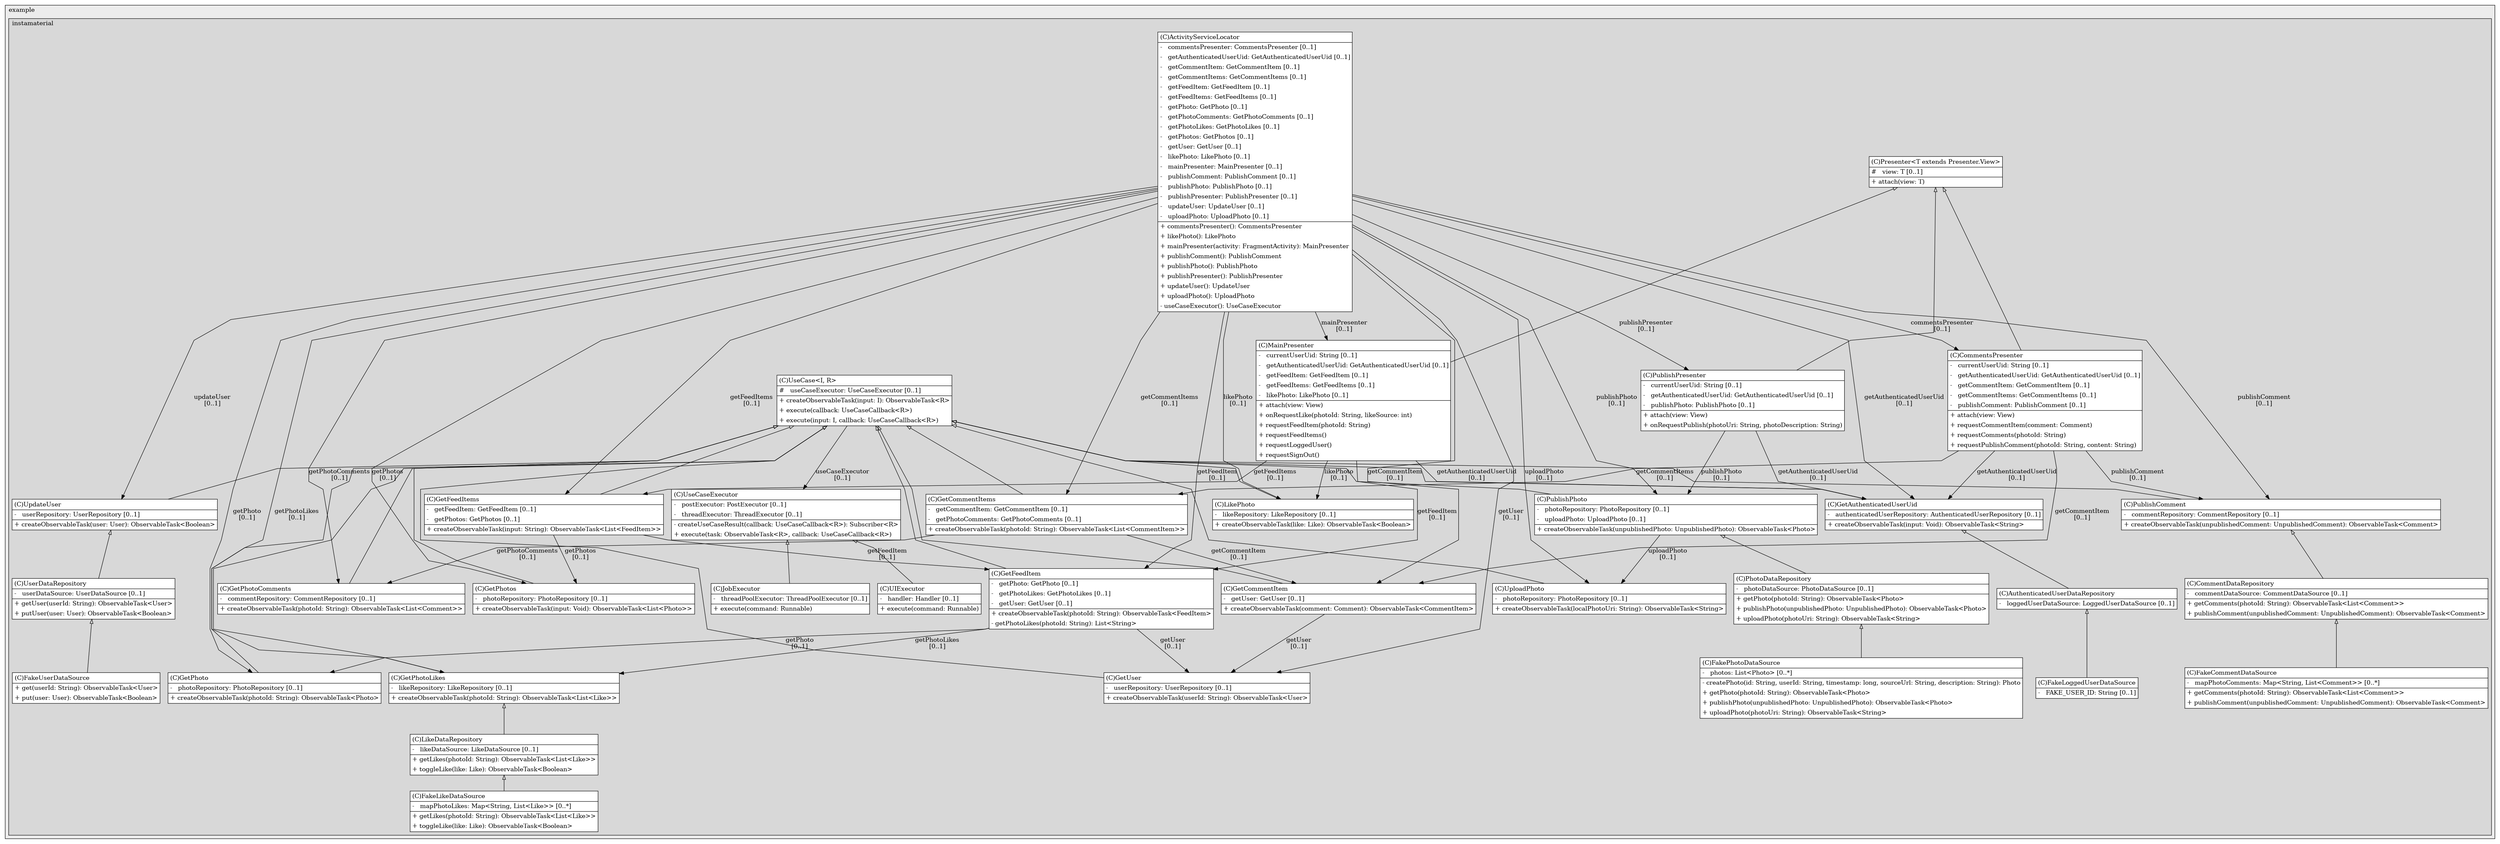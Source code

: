 @startuml

/' diagram meta data start
config=StructureConfiguration;
{
  "projectClassification": {
    "searchMode": "OpenProject", // OpenProject, AllProjects
    "includedProjects": "",
    "pathEndKeywords": "*.impl",
    "isClientPath": "",
    "isClientName": "",
    "isTestPath": "",
    "isTestName": "",
    "isMappingPath": "",
    "isMappingName": "",
    "isDataAccessPath": "",
    "isDataAccessName": "",
    "isDataStructurePath": "",
    "isDataStructureName": "",
    "isInterfaceStructuresPath": "",
    "isInterfaceStructuresName": "",
    "isEntryPointPath": "",
    "isEntryPointName": ""
  },
  "graphRestriction": {
    "classPackageExcludeFilter": "",
    "classPackageIncludeFilter": "",
    "classNameExcludeFilter": "",
    "classNameIncludeFilter": "",
    "methodNameExcludeFilter": "",
    "methodNameIncludeFilter": "",
    "removeByInheritance": "", // inheritance/annotation based filtering is done in a second step
    "removeByAnnotation": "",
    "removeByClassPackage": "", // cleanup the graph after inheritance/annotation based filtering is done
    "removeByClassName": "",
    "cutMappings": false,
    "cutEnum": true,
    "cutTests": true,
    "cutClient": true,
    "cutDataAccess": false,
    "cutInterfaceStructures": false,
    "cutDataStructures": false,
    "cutGetterAndSetter": true,
    "cutConstructors": true
  },
  "graphTraversal": {
    "forwardDepth": 6,
    "backwardDepth": 6,
    "classPackageExcludeFilter": "",
    "classPackageIncludeFilter": "",
    "classNameExcludeFilter": "",
    "classNameIncludeFilter": "",
    "methodNameExcludeFilter": "",
    "methodNameIncludeFilter": "",
    "hideMappings": false,
    "hideDataStructures": false,
    "hidePrivateMethods": true,
    "hideInterfaceCalls": true, // indirection: implementation -> interface (is hidden) -> implementation
    "onlyShowApplicationEntryPoints": false // root node is included
  },
  "details": {
    "aggregation": "GroupByClass", // ByClass, GroupByClass, None
    "showClassGenericTypes": true,
    "showMethods": true,
    "showMethodParameterNames": true,
    "showMethodParameterTypes": true,
    "showMethodReturnType": true,
    "showPackageLevels": 2,
    "showDetailedClassStructure": true
  },
  "rootClass": "com.example.instamaterial.ui.locator.ActivityServiceLocator"
}
diagram meta data end '/



digraph g {
    rankdir="TB"
    splines=polyline
    

'nodes 
subgraph cluster_1322970774 { 
   	label=example
	labeljust=l
	fillcolor="#ececec"
	style=filled
   
   subgraph cluster_1627437186 { 
   	label=instamaterial
	labeljust=l
	fillcolor="#d8d8d8"
	style=filled
   
   ActivityServiceLocator1895678343[
	label=<<TABLE BORDER="1" CELLBORDER="0" CELLPADDING="4" CELLSPACING="0">
<TR><TD ALIGN="LEFT" >(C)ActivityServiceLocator</TD></TR>
<HR/>
<TR><TD ALIGN="LEFT" >-   commentsPresenter: CommentsPresenter [0..1]</TD></TR>
<TR><TD ALIGN="LEFT" >-   getAuthenticatedUserUid: GetAuthenticatedUserUid [0..1]</TD></TR>
<TR><TD ALIGN="LEFT" >-   getCommentItem: GetCommentItem [0..1]</TD></TR>
<TR><TD ALIGN="LEFT" >-   getCommentItems: GetCommentItems [0..1]</TD></TR>
<TR><TD ALIGN="LEFT" >-   getFeedItem: GetFeedItem [0..1]</TD></TR>
<TR><TD ALIGN="LEFT" >-   getFeedItems: GetFeedItems [0..1]</TD></TR>
<TR><TD ALIGN="LEFT" >-   getPhoto: GetPhoto [0..1]</TD></TR>
<TR><TD ALIGN="LEFT" >-   getPhotoComments: GetPhotoComments [0..1]</TD></TR>
<TR><TD ALIGN="LEFT" >-   getPhotoLikes: GetPhotoLikes [0..1]</TD></TR>
<TR><TD ALIGN="LEFT" >-   getPhotos: GetPhotos [0..1]</TD></TR>
<TR><TD ALIGN="LEFT" >-   getUser: GetUser [0..1]</TD></TR>
<TR><TD ALIGN="LEFT" >-   likePhoto: LikePhoto [0..1]</TD></TR>
<TR><TD ALIGN="LEFT" >-   mainPresenter: MainPresenter [0..1]</TD></TR>
<TR><TD ALIGN="LEFT" >-   publishComment: PublishComment [0..1]</TD></TR>
<TR><TD ALIGN="LEFT" >-   publishPhoto: PublishPhoto [0..1]</TD></TR>
<TR><TD ALIGN="LEFT" >-   publishPresenter: PublishPresenter [0..1]</TD></TR>
<TR><TD ALIGN="LEFT" >-   updateUser: UpdateUser [0..1]</TD></TR>
<TR><TD ALIGN="LEFT" >-   uploadPhoto: UploadPhoto [0..1]</TD></TR>
<HR/>
<TR><TD ALIGN="LEFT" >+ commentsPresenter(): CommentsPresenter</TD></TR>
<TR><TD ALIGN="LEFT" >+ likePhoto(): LikePhoto</TD></TR>
<TR><TD ALIGN="LEFT" >+ mainPresenter(activity: FragmentActivity): MainPresenter</TD></TR>
<TR><TD ALIGN="LEFT" >+ publishComment(): PublishComment</TD></TR>
<TR><TD ALIGN="LEFT" >+ publishPhoto(): PublishPhoto</TD></TR>
<TR><TD ALIGN="LEFT" >+ publishPresenter(): PublishPresenter</TD></TR>
<TR><TD ALIGN="LEFT" >+ updateUser(): UpdateUser</TD></TR>
<TR><TD ALIGN="LEFT" >+ uploadPhoto(): UploadPhoto</TD></TR>
<TR><TD ALIGN="LEFT" >- useCaseExecutor(): UseCaseExecutor</TD></TR>
</TABLE>>
	style=filled
	margin=0
	shape=plaintext
	fillcolor="#FFFFFF"
];

AuthenticatedUserDataRepository950857610[
	label=<<TABLE BORDER="1" CELLBORDER="0" CELLPADDING="4" CELLSPACING="0">
<TR><TD ALIGN="LEFT" >(C)AuthenticatedUserDataRepository</TD></TR>
<HR/>
<TR><TD ALIGN="LEFT" >-   loggedUserDataSource: LoggedUserDataSource [0..1]</TD></TR>
</TABLE>>
	style=filled
	margin=0
	shape=plaintext
	fillcolor="#FFFFFF"
];

CommentDataRepository1016930206[
	label=<<TABLE BORDER="1" CELLBORDER="0" CELLPADDING="4" CELLSPACING="0">
<TR><TD ALIGN="LEFT" >(C)CommentDataRepository</TD></TR>
<HR/>
<TR><TD ALIGN="LEFT" >-   commentDataSource: CommentDataSource [0..1]</TD></TR>
<HR/>
<TR><TD ALIGN="LEFT" >+ getComments(photoId: String): ObservableTask&lt;List&lt;Comment&gt;&gt;</TD></TR>
<TR><TD ALIGN="LEFT" >+ publishComment(unpublishedComment: UnpublishedComment): ObservableTask&lt;Comment&gt;</TD></TR>
</TABLE>>
	style=filled
	margin=0
	shape=plaintext
	fillcolor="#FFFFFF"
];

CommentsPresenter1006469098[
	label=<<TABLE BORDER="1" CELLBORDER="0" CELLPADDING="4" CELLSPACING="0">
<TR><TD ALIGN="LEFT" >(C)CommentsPresenter</TD></TR>
<HR/>
<TR><TD ALIGN="LEFT" >-   currentUserUid: String [0..1]</TD></TR>
<TR><TD ALIGN="LEFT" >-   getAuthenticatedUserUid: GetAuthenticatedUserUid [0..1]</TD></TR>
<TR><TD ALIGN="LEFT" >-   getCommentItem: GetCommentItem [0..1]</TD></TR>
<TR><TD ALIGN="LEFT" >-   getCommentItems: GetCommentItems [0..1]</TD></TR>
<TR><TD ALIGN="LEFT" >-   publishComment: PublishComment [0..1]</TD></TR>
<HR/>
<TR><TD ALIGN="LEFT" >+ attach(view: View)</TD></TR>
<TR><TD ALIGN="LEFT" >+ requestCommentItem(comment: Comment)</TD></TR>
<TR><TD ALIGN="LEFT" >+ requestComments(photoId: String)</TD></TR>
<TR><TD ALIGN="LEFT" >+ requestPublishComment(photoId: String, content: String)</TD></TR>
</TABLE>>
	style=filled
	margin=0
	shape=plaintext
	fillcolor="#FFFFFF"
];

FakeCommentDataSource1016930206[
	label=<<TABLE BORDER="1" CELLBORDER="0" CELLPADDING="4" CELLSPACING="0">
<TR><TD ALIGN="LEFT" >(C)FakeCommentDataSource</TD></TR>
<HR/>
<TR><TD ALIGN="LEFT" >-   mapPhotoComments: Map&lt;String, List&lt;Comment&gt;&gt; [0..*]</TD></TR>
<HR/>
<TR><TD ALIGN="LEFT" >+ getComments(photoId: String): ObservableTask&lt;List&lt;Comment&gt;&gt;</TD></TR>
<TR><TD ALIGN="LEFT" >+ publishComment(unpublishedComment: UnpublishedComment): ObservableTask&lt;Comment&gt;</TD></TR>
</TABLE>>
	style=filled
	margin=0
	shape=plaintext
	fillcolor="#FFFFFF"
];

FakeLikeDataSource1660177292[
	label=<<TABLE BORDER="1" CELLBORDER="0" CELLPADDING="4" CELLSPACING="0">
<TR><TD ALIGN="LEFT" >(C)FakeLikeDataSource</TD></TR>
<HR/>
<TR><TD ALIGN="LEFT" >-   mapPhotoLikes: Map&lt;String, List&lt;Like&gt;&gt; [0..*]</TD></TR>
<HR/>
<TR><TD ALIGN="LEFT" >+ getLikes(photoId: String): ObservableTask&lt;List&lt;Like&gt;&gt;</TD></TR>
<TR><TD ALIGN="LEFT" >+ toggleLike(like: Like): ObservableTask&lt;Boolean&gt;</TD></TR>
</TABLE>>
	style=filled
	margin=0
	shape=plaintext
	fillcolor="#FFFFFF"
];

FakeLoggedUserDataSource950857610[
	label=<<TABLE BORDER="1" CELLBORDER="0" CELLPADDING="4" CELLSPACING="0">
<TR><TD ALIGN="LEFT" >(C)FakeLoggedUserDataSource</TD></TR>
<HR/>
<TR><TD ALIGN="LEFT" >-   FAKE_USER_ID: String [0..1]</TD></TR>
</TABLE>>
	style=filled
	margin=0
	shape=plaintext
	fillcolor="#FFFFFF"
];

FakePhotoDataSource77780213[
	label=<<TABLE BORDER="1" CELLBORDER="0" CELLPADDING="4" CELLSPACING="0">
<TR><TD ALIGN="LEFT" >(C)FakePhotoDataSource</TD></TR>
<HR/>
<TR><TD ALIGN="LEFT" >-   photos: List&lt;Photo&gt; [0..*]</TD></TR>
<HR/>
<TR><TD ALIGN="LEFT" >- createPhoto(id: String, userId: String, timestamp: long, sourceUrl: String, description: String): Photo</TD></TR>
<TR><TD ALIGN="LEFT" >+ getPhoto(photoId: String): ObservableTask&lt;Photo&gt;</TD></TR>
<TR><TD ALIGN="LEFT" >+ publishPhoto(unpublishedPhoto: UnpublishedPhoto): ObservableTask&lt;Photo&gt;</TD></TR>
<TR><TD ALIGN="LEFT" >+ uploadPhoto(photoUri: String): ObservableTask&lt;String&gt;</TD></TR>
</TABLE>>
	style=filled
	margin=0
	shape=plaintext
	fillcolor="#FFFFFF"
];

FakeUserDataSource1659899736[
	label=<<TABLE BORDER="1" CELLBORDER="0" CELLPADDING="4" CELLSPACING="0">
<TR><TD ALIGN="LEFT" >(C)FakeUserDataSource</TD></TR>
<HR/>
<TR><TD ALIGN="LEFT" >+ get(userId: String): ObservableTask&lt;User&gt;</TD></TR>
<TR><TD ALIGN="LEFT" >+ put(user: User): ObservableTask&lt;Boolean&gt;</TD></TR>
</TABLE>>
	style=filled
	margin=0
	shape=plaintext
	fillcolor="#FFFFFF"
];

GetAuthenticatedUserUid16971021[
	label=<<TABLE BORDER="1" CELLBORDER="0" CELLPADDING="4" CELLSPACING="0">
<TR><TD ALIGN="LEFT" >(C)GetAuthenticatedUserUid</TD></TR>
<HR/>
<TR><TD ALIGN="LEFT" >-   authenticatedUserRepository: AuthenticatedUserRepository [0..1]</TD></TR>
<HR/>
<TR><TD ALIGN="LEFT" >+ createObservableTask(input: Void): ObservableTask&lt;String&gt;</TD></TR>
</TABLE>>
	style=filled
	margin=0
	shape=plaintext
	fillcolor="#FFFFFF"
];

GetCommentItem938064761[
	label=<<TABLE BORDER="1" CELLBORDER="0" CELLPADDING="4" CELLSPACING="0">
<TR><TD ALIGN="LEFT" >(C)GetCommentItem</TD></TR>
<HR/>
<TR><TD ALIGN="LEFT" >-   getUser: GetUser [0..1]</TD></TR>
<HR/>
<TR><TD ALIGN="LEFT" >+ createObservableTask(comment: Comment): ObservableTask&lt;CommentItem&gt;</TD></TR>
</TABLE>>
	style=filled
	margin=0
	shape=plaintext
	fillcolor="#FFFFFF"
];

GetCommentItems938064761[
	label=<<TABLE BORDER="1" CELLBORDER="0" CELLPADDING="4" CELLSPACING="0">
<TR><TD ALIGN="LEFT" >(C)GetCommentItems</TD></TR>
<HR/>
<TR><TD ALIGN="LEFT" >-   getCommentItem: GetCommentItem [0..1]</TD></TR>
<TR><TD ALIGN="LEFT" >-   getPhotoComments: GetPhotoComments [0..1]</TD></TR>
<HR/>
<TR><TD ALIGN="LEFT" >+ createObservableTask(photoId: String): ObservableTask&lt;List&lt;CommentItem&gt;&gt;</TD></TR>
</TABLE>>
	style=filled
	margin=0
	shape=plaintext
	fillcolor="#FFFFFF"
];

GetFeedItem938064761[
	label=<<TABLE BORDER="1" CELLBORDER="0" CELLPADDING="4" CELLSPACING="0">
<TR><TD ALIGN="LEFT" >(C)GetFeedItem</TD></TR>
<HR/>
<TR><TD ALIGN="LEFT" >-   getPhoto: GetPhoto [0..1]</TD></TR>
<TR><TD ALIGN="LEFT" >-   getPhotoLikes: GetPhotoLikes [0..1]</TD></TR>
<TR><TD ALIGN="LEFT" >-   getUser: GetUser [0..1]</TD></TR>
<HR/>
<TR><TD ALIGN="LEFT" >+ createObservableTask(photoId: String): ObservableTask&lt;FeedItem&gt;</TD></TR>
<TR><TD ALIGN="LEFT" >- getPhotoLikes(photoId: String): List&lt;String&gt;</TD></TR>
</TABLE>>
	style=filled
	margin=0
	shape=plaintext
	fillcolor="#FFFFFF"
];

GetFeedItems938064761[
	label=<<TABLE BORDER="1" CELLBORDER="0" CELLPADDING="4" CELLSPACING="0">
<TR><TD ALIGN="LEFT" >(C)GetFeedItems</TD></TR>
<HR/>
<TR><TD ALIGN="LEFT" >-   getFeedItem: GetFeedItem [0..1]</TD></TR>
<TR><TD ALIGN="LEFT" >-   getPhotos: GetPhotos [0..1]</TD></TR>
<HR/>
<TR><TD ALIGN="LEFT" >+ createObservableTask(input: String): ObservableTask&lt;List&lt;FeedItem&gt;&gt;</TD></TR>
</TABLE>>
	style=filled
	margin=0
	shape=plaintext
	fillcolor="#FFFFFF"
];

GetPhoto16971021[
	label=<<TABLE BORDER="1" CELLBORDER="0" CELLPADDING="4" CELLSPACING="0">
<TR><TD ALIGN="LEFT" >(C)GetPhoto</TD></TR>
<HR/>
<TR><TD ALIGN="LEFT" >-   photoRepository: PhotoRepository [0..1]</TD></TR>
<HR/>
<TR><TD ALIGN="LEFT" >+ createObservableTask(photoId: String): ObservableTask&lt;Photo&gt;</TD></TR>
</TABLE>>
	style=filled
	margin=0
	shape=plaintext
	fillcolor="#FFFFFF"
];

GetPhotoComments16971021[
	label=<<TABLE BORDER="1" CELLBORDER="0" CELLPADDING="4" CELLSPACING="0">
<TR><TD ALIGN="LEFT" >(C)GetPhotoComments</TD></TR>
<HR/>
<TR><TD ALIGN="LEFT" >-   commentRepository: CommentRepository [0..1]</TD></TR>
<HR/>
<TR><TD ALIGN="LEFT" >+ createObservableTask(photoId: String): ObservableTask&lt;List&lt;Comment&gt;&gt;</TD></TR>
</TABLE>>
	style=filled
	margin=0
	shape=plaintext
	fillcolor="#FFFFFF"
];

GetPhotoLikes16971021[
	label=<<TABLE BORDER="1" CELLBORDER="0" CELLPADDING="4" CELLSPACING="0">
<TR><TD ALIGN="LEFT" >(C)GetPhotoLikes</TD></TR>
<HR/>
<TR><TD ALIGN="LEFT" >-   likeRepository: LikeRepository [0..1]</TD></TR>
<HR/>
<TR><TD ALIGN="LEFT" >+ createObservableTask(photoId: String): ObservableTask&lt;List&lt;Like&gt;&gt;</TD></TR>
</TABLE>>
	style=filled
	margin=0
	shape=plaintext
	fillcolor="#FFFFFF"
];

GetPhotos16971021[
	label=<<TABLE BORDER="1" CELLBORDER="0" CELLPADDING="4" CELLSPACING="0">
<TR><TD ALIGN="LEFT" >(C)GetPhotos</TD></TR>
<HR/>
<TR><TD ALIGN="LEFT" >-   photoRepository: PhotoRepository [0..1]</TD></TR>
<HR/>
<TR><TD ALIGN="LEFT" >+ createObservableTask(input: Void): ObservableTask&lt;List&lt;Photo&gt;&gt;</TD></TR>
</TABLE>>
	style=filled
	margin=0
	shape=plaintext
	fillcolor="#FFFFFF"
];

GetUser16971021[
	label=<<TABLE BORDER="1" CELLBORDER="0" CELLPADDING="4" CELLSPACING="0">
<TR><TD ALIGN="LEFT" >(C)GetUser</TD></TR>
<HR/>
<TR><TD ALIGN="LEFT" >-   userRepository: UserRepository [0..1]</TD></TR>
<HR/>
<TR><TD ALIGN="LEFT" >+ createObservableTask(userId: String): ObservableTask&lt;User&gt;</TD></TR>
</TABLE>>
	style=filled
	margin=0
	shape=plaintext
	fillcolor="#FFFFFF"
];

JobExecutor1505481552[
	label=<<TABLE BORDER="1" CELLBORDER="0" CELLPADDING="4" CELLSPACING="0">
<TR><TD ALIGN="LEFT" >(C)JobExecutor</TD></TR>
<HR/>
<TR><TD ALIGN="LEFT" >-   threadPoolExecutor: ThreadPoolExecutor [0..1]</TD></TR>
<HR/>
<TR><TD ALIGN="LEFT" >+ execute(command: Runnable)</TD></TR>
</TABLE>>
	style=filled
	margin=0
	shape=plaintext
	fillcolor="#FFFFFF"
];

LikeDataRepository1660177292[
	label=<<TABLE BORDER="1" CELLBORDER="0" CELLPADDING="4" CELLSPACING="0">
<TR><TD ALIGN="LEFT" >(C)LikeDataRepository</TD></TR>
<HR/>
<TR><TD ALIGN="LEFT" >-   likeDataSource: LikeDataSource [0..1]</TD></TR>
<HR/>
<TR><TD ALIGN="LEFT" >+ getLikes(photoId: String): ObservableTask&lt;List&lt;Like&gt;&gt;</TD></TR>
<TR><TD ALIGN="LEFT" >+ toggleLike(like: Like): ObservableTask&lt;Boolean&gt;</TD></TR>
</TABLE>>
	style=filled
	margin=0
	shape=plaintext
	fillcolor="#FFFFFF"
];

LikePhoto16971021[
	label=<<TABLE BORDER="1" CELLBORDER="0" CELLPADDING="4" CELLSPACING="0">
<TR><TD ALIGN="LEFT" >(C)LikePhoto</TD></TR>
<HR/>
<TR><TD ALIGN="LEFT" >-   likeRepository: LikeRepository [0..1]</TD></TR>
<HR/>
<TR><TD ALIGN="LEFT" >+ createObservableTask(like: Like): ObservableTask&lt;Boolean&gt;</TD></TR>
</TABLE>>
	style=filled
	margin=0
	shape=plaintext
	fillcolor="#FFFFFF"
];

MainPresenter1719142619[
	label=<<TABLE BORDER="1" CELLBORDER="0" CELLPADDING="4" CELLSPACING="0">
<TR><TD ALIGN="LEFT" >(C)MainPresenter</TD></TR>
<HR/>
<TR><TD ALIGN="LEFT" >-   currentUserUid: String [0..1]</TD></TR>
<TR><TD ALIGN="LEFT" >-   getAuthenticatedUserUid: GetAuthenticatedUserUid [0..1]</TD></TR>
<TR><TD ALIGN="LEFT" >-   getFeedItem: GetFeedItem [0..1]</TD></TR>
<TR><TD ALIGN="LEFT" >-   getFeedItems: GetFeedItems [0..1]</TD></TR>
<TR><TD ALIGN="LEFT" >-   likePhoto: LikePhoto [0..1]</TD></TR>
<HR/>
<TR><TD ALIGN="LEFT" >+ attach(view: View)</TD></TR>
<TR><TD ALIGN="LEFT" >+ onRequestLike(photoId: String, likeSource: int)</TD></TR>
<TR><TD ALIGN="LEFT" >+ requestFeedItem(photoId: String)</TD></TR>
<TR><TD ALIGN="LEFT" >+ requestFeedItems()</TD></TR>
<TR><TD ALIGN="LEFT" >+ requestLoggedUser()</TD></TR>
<TR><TD ALIGN="LEFT" >+ requestSignOut()</TD></TR>
</TABLE>>
	style=filled
	margin=0
	shape=plaintext
	fillcolor="#FFFFFF"
];

PhotoDataRepository77780213[
	label=<<TABLE BORDER="1" CELLBORDER="0" CELLPADDING="4" CELLSPACING="0">
<TR><TD ALIGN="LEFT" >(C)PhotoDataRepository</TD></TR>
<HR/>
<TR><TD ALIGN="LEFT" >-   photoDataSource: PhotoDataSource [0..1]</TD></TR>
<HR/>
<TR><TD ALIGN="LEFT" >+ getPhoto(photoId: String): ObservableTask&lt;Photo&gt;</TD></TR>
<TR><TD ALIGN="LEFT" >+ publishPhoto(unpublishedPhoto: UnpublishedPhoto): ObservableTask&lt;Photo&gt;</TD></TR>
<TR><TD ALIGN="LEFT" >+ uploadPhoto(photoUri: String): ObservableTask&lt;String&gt;</TD></TR>
</TABLE>>
	style=filled
	margin=0
	shape=plaintext
	fillcolor="#FFFFFF"
];

Presenter405686325[
	label=<<TABLE BORDER="1" CELLBORDER="0" CELLPADDING="4" CELLSPACING="0">
<TR><TD ALIGN="LEFT" >(C)Presenter&lt;T extends Presenter.View&gt;</TD></TR>
<HR/>
<TR><TD ALIGN="LEFT" >#   view: T [0..1]</TD></TR>
<HR/>
<TR><TD ALIGN="LEFT" >+ attach(view: T)</TD></TR>
</TABLE>>
	style=filled
	margin=0
	shape=plaintext
	fillcolor="#FFFFFF"
];

PublishComment16971021[
	label=<<TABLE BORDER="1" CELLBORDER="0" CELLPADDING="4" CELLSPACING="0">
<TR><TD ALIGN="LEFT" >(C)PublishComment</TD></TR>
<HR/>
<TR><TD ALIGN="LEFT" >-   commentRepository: CommentRepository [0..1]</TD></TR>
<HR/>
<TR><TD ALIGN="LEFT" >+ createObservableTask(unpublishedComment: UnpublishedComment): ObservableTask&lt;Comment&gt;</TD></TR>
</TABLE>>
	style=filled
	margin=0
	shape=plaintext
	fillcolor="#FFFFFF"
];

PublishPhoto16971021[
	label=<<TABLE BORDER="1" CELLBORDER="0" CELLPADDING="4" CELLSPACING="0">
<TR><TD ALIGN="LEFT" >(C)PublishPhoto</TD></TR>
<HR/>
<TR><TD ALIGN="LEFT" >-   photoRepository: PhotoRepository [0..1]</TD></TR>
<TR><TD ALIGN="LEFT" >-   uploadPhoto: UploadPhoto [0..1]</TD></TR>
<HR/>
<TR><TD ALIGN="LEFT" >+ createObservableTask(unpublishedPhoto: UnpublishedPhoto): ObservableTask&lt;Photo&gt;</TD></TR>
</TABLE>>
	style=filled
	margin=0
	shape=plaintext
	fillcolor="#FFFFFF"
];

PublishPresenter721432237[
	label=<<TABLE BORDER="1" CELLBORDER="0" CELLPADDING="4" CELLSPACING="0">
<TR><TD ALIGN="LEFT" >(C)PublishPresenter</TD></TR>
<HR/>
<TR><TD ALIGN="LEFT" >-   currentUserUid: String [0..1]</TD></TR>
<TR><TD ALIGN="LEFT" >-   getAuthenticatedUserUid: GetAuthenticatedUserUid [0..1]</TD></TR>
<TR><TD ALIGN="LEFT" >-   publishPhoto: PublishPhoto [0..1]</TD></TR>
<HR/>
<TR><TD ALIGN="LEFT" >+ attach(view: View)</TD></TR>
<TR><TD ALIGN="LEFT" >+ onRequestPublish(photoUri: String, photoDescription: String)</TD></TR>
</TABLE>>
	style=filled
	margin=0
	shape=plaintext
	fillcolor="#FFFFFF"
];

UIExecutor1505481552[
	label=<<TABLE BORDER="1" CELLBORDER="0" CELLPADDING="4" CELLSPACING="0">
<TR><TD ALIGN="LEFT" >(C)UIExecutor</TD></TR>
<HR/>
<TR><TD ALIGN="LEFT" >-   handler: Handler [0..1]</TD></TR>
<HR/>
<TR><TD ALIGN="LEFT" >+ execute(command: Runnable)</TD></TR>
</TABLE>>
	style=filled
	margin=0
	shape=plaintext
	fillcolor="#FFFFFF"
];

UpdateUser16971021[
	label=<<TABLE BORDER="1" CELLBORDER="0" CELLPADDING="4" CELLSPACING="0">
<TR><TD ALIGN="LEFT" >(C)UpdateUser</TD></TR>
<HR/>
<TR><TD ALIGN="LEFT" >-   userRepository: UserRepository [0..1]</TD></TR>
<HR/>
<TR><TD ALIGN="LEFT" >+ createObservableTask(user: User): ObservableTask&lt;Boolean&gt;</TD></TR>
</TABLE>>
	style=filled
	margin=0
	shape=plaintext
	fillcolor="#FFFFFF"
];

UploadPhoto16971021[
	label=<<TABLE BORDER="1" CELLBORDER="0" CELLPADDING="4" CELLSPACING="0">
<TR><TD ALIGN="LEFT" >(C)UploadPhoto</TD></TR>
<HR/>
<TR><TD ALIGN="LEFT" >-   photoRepository: PhotoRepository [0..1]</TD></TR>
<HR/>
<TR><TD ALIGN="LEFT" >+ createObservableTask(localPhotoUri: String): ObservableTask&lt;String&gt;</TD></TR>
</TABLE>>
	style=filled
	margin=0
	shape=plaintext
	fillcolor="#FFFFFF"
];

UseCase387180040[
	label=<<TABLE BORDER="1" CELLBORDER="0" CELLPADDING="4" CELLSPACING="0">
<TR><TD ALIGN="LEFT" >(C)UseCase&lt;I, R&gt;</TD></TR>
<HR/>
<TR><TD ALIGN="LEFT" >#   useCaseExecutor: UseCaseExecutor [0..1]</TD></TR>
<HR/>
<TR><TD ALIGN="LEFT" >+ createObservableTask(input: I): ObservableTask&lt;R&gt;</TD></TR>
<TR><TD ALIGN="LEFT" >+ execute(callback: UseCaseCallback&lt;R&gt;)</TD></TR>
<TR><TD ALIGN="LEFT" >+ execute(input: I, callback: UseCaseCallback&lt;R&gt;)</TD></TR>
</TABLE>>
	style=filled
	margin=0
	shape=plaintext
	fillcolor="#FFFFFF"
];

UseCaseExecutor67692128[
	label=<<TABLE BORDER="1" CELLBORDER="0" CELLPADDING="4" CELLSPACING="0">
<TR><TD ALIGN="LEFT" >(C)UseCaseExecutor</TD></TR>
<HR/>
<TR><TD ALIGN="LEFT" >-   postExecutor: PostExecutor [0..1]</TD></TR>
<TR><TD ALIGN="LEFT" >-   threadExecutor: ThreadExecutor [0..1]</TD></TR>
<HR/>
<TR><TD ALIGN="LEFT" >- createUseCaseResult(callback: UseCaseCallback&lt;R&gt;): Subscriber&lt;R&gt;</TD></TR>
<TR><TD ALIGN="LEFT" >+ execute(task: ObservableTask&lt;R&gt;, callback: UseCaseCallback&lt;R&gt;)</TD></TR>
</TABLE>>
	style=filled
	margin=0
	shape=plaintext
	fillcolor="#FFFFFF"
];

UserDataRepository1659899736[
	label=<<TABLE BORDER="1" CELLBORDER="0" CELLPADDING="4" CELLSPACING="0">
<TR><TD ALIGN="LEFT" >(C)UserDataRepository</TD></TR>
<HR/>
<TR><TD ALIGN="LEFT" >-   userDataSource: UserDataSource [0..1]</TD></TR>
<HR/>
<TR><TD ALIGN="LEFT" >+ getUser(userId: String): ObservableTask&lt;User&gt;</TD></TR>
<TR><TD ALIGN="LEFT" >+ putUser(user: User): ObservableTask&lt;Boolean&gt;</TD></TR>
</TABLE>>
	style=filled
	margin=0
	shape=plaintext
	fillcolor="#FFFFFF"
];
} 
} 

'edges    
ActivityServiceLocator1895678343 -> CommentsPresenter1006469098[label="commentsPresenter
[0..1]"];
ActivityServiceLocator1895678343 -> GetAuthenticatedUserUid16971021[label="getAuthenticatedUserUid
[0..1]"];
ActivityServiceLocator1895678343 -> GetCommentItem938064761[label="getCommentItem
[0..1]"];
ActivityServiceLocator1895678343 -> GetCommentItems938064761[label="getCommentItems
[0..1]"];
ActivityServiceLocator1895678343 -> GetFeedItem938064761[label="getFeedItem
[0..1]"];
ActivityServiceLocator1895678343 -> GetFeedItems938064761[label="getFeedItems
[0..1]"];
ActivityServiceLocator1895678343 -> GetPhoto16971021[label="getPhoto
[0..1]"];
ActivityServiceLocator1895678343 -> GetPhotoComments16971021[label="getPhotoComments
[0..1]"];
ActivityServiceLocator1895678343 -> GetPhotoLikes16971021[label="getPhotoLikes
[0..1]"];
ActivityServiceLocator1895678343 -> GetPhotos16971021[label="getPhotos
[0..1]"];
ActivityServiceLocator1895678343 -> GetUser16971021[label="getUser
[0..1]"];
ActivityServiceLocator1895678343 -> LikePhoto16971021[label="likePhoto
[0..1]"];
ActivityServiceLocator1895678343 -> MainPresenter1719142619[label="mainPresenter
[0..1]"];
ActivityServiceLocator1895678343 -> PublishComment16971021[label="publishComment
[0..1]"];
ActivityServiceLocator1895678343 -> PublishPhoto16971021[label="publishPhoto
[0..1]"];
ActivityServiceLocator1895678343 -> PublishPresenter721432237[label="publishPresenter
[0..1]"];
ActivityServiceLocator1895678343 -> UpdateUser16971021[label="updateUser
[0..1]"];
ActivityServiceLocator1895678343 -> UploadPhoto16971021[label="uploadPhoto
[0..1]"];
AuthenticatedUserDataRepository950857610 -> FakeLoggedUserDataSource950857610[arrowhead=none, arrowtail=empty, dir=both];
CommentDataRepository1016930206 -> FakeCommentDataSource1016930206[arrowhead=none, arrowtail=empty, dir=both];
CommentsPresenter1006469098 -> GetAuthenticatedUserUid16971021[label="getAuthenticatedUserUid
[0..1]"];
CommentsPresenter1006469098 -> GetCommentItem938064761[label="getCommentItem
[0..1]"];
CommentsPresenter1006469098 -> GetCommentItems938064761[label="getCommentItems
[0..1]"];
CommentsPresenter1006469098 -> PublishComment16971021[label="publishComment
[0..1]"];
GetAuthenticatedUserUid16971021 -> AuthenticatedUserDataRepository950857610[arrowhead=none, arrowtail=empty, dir=both];
GetCommentItem938064761 -> GetUser16971021[label="getUser
[0..1]"];
GetCommentItems938064761 -> GetCommentItem938064761[label="getCommentItem
[0..1]"];
GetCommentItems938064761 -> GetPhotoComments16971021[label="getPhotoComments
[0..1]"];
GetFeedItem938064761 -> GetPhoto16971021[label="getPhoto
[0..1]"];
GetFeedItem938064761 -> GetPhotoLikes16971021[label="getPhotoLikes
[0..1]"];
GetFeedItem938064761 -> GetUser16971021[label="getUser
[0..1]"];
GetFeedItems938064761 -> GetFeedItem938064761[label="getFeedItem
[0..1]"];
GetFeedItems938064761 -> GetPhotos16971021[label="getPhotos
[0..1]"];
GetPhotoLikes16971021 -> LikeDataRepository1660177292[arrowhead=none, arrowtail=empty, dir=both];
LikeDataRepository1660177292 -> FakeLikeDataSource1660177292[arrowhead=none, arrowtail=empty, dir=both];
MainPresenter1719142619 -> GetAuthenticatedUserUid16971021[label="getAuthenticatedUserUid
[0..1]"];
MainPresenter1719142619 -> GetFeedItem938064761[label="getFeedItem
[0..1]"];
MainPresenter1719142619 -> GetFeedItems938064761[label="getFeedItems
[0..1]"];
MainPresenter1719142619 -> LikePhoto16971021[label="likePhoto
[0..1]"];
PhotoDataRepository77780213 -> FakePhotoDataSource77780213[arrowhead=none, arrowtail=empty, dir=both];
Presenter405686325 -> CommentsPresenter1006469098[arrowhead=none, arrowtail=empty, dir=both];
Presenter405686325 -> MainPresenter1719142619[arrowhead=none, arrowtail=empty, dir=both];
Presenter405686325 -> PublishPresenter721432237[arrowhead=none, arrowtail=empty, dir=both];
PublishComment16971021 -> CommentDataRepository1016930206[arrowhead=none, arrowtail=empty, dir=both];
PublishPhoto16971021 -> PhotoDataRepository77780213[arrowhead=none, arrowtail=empty, dir=both];
PublishPhoto16971021 -> UploadPhoto16971021[label="uploadPhoto
[0..1]"];
PublishPresenter721432237 -> GetAuthenticatedUserUid16971021[label="getAuthenticatedUserUid
[0..1]"];
PublishPresenter721432237 -> PublishPhoto16971021[label="publishPhoto
[0..1]"];
UpdateUser16971021 -> UserDataRepository1659899736[arrowhead=none, arrowtail=empty, dir=both];
UseCase387180040 -> GetAuthenticatedUserUid16971021[arrowhead=none, arrowtail=empty, dir=both];
UseCase387180040 -> GetCommentItem938064761[arrowhead=none, arrowtail=empty, dir=both];
UseCase387180040 -> GetCommentItems938064761[arrowhead=none, arrowtail=empty, dir=both];
UseCase387180040 -> GetFeedItem938064761[arrowhead=none, arrowtail=empty, dir=both];
UseCase387180040 -> GetFeedItems938064761[arrowhead=none, arrowtail=empty, dir=both];
UseCase387180040 -> GetPhoto16971021[arrowhead=none, arrowtail=empty, dir=both];
UseCase387180040 -> GetPhotoComments16971021[arrowhead=none, arrowtail=empty, dir=both];
UseCase387180040 -> GetPhotoLikes16971021[arrowhead=none, arrowtail=empty, dir=both];
UseCase387180040 -> GetPhotos16971021[arrowhead=none, arrowtail=empty, dir=both];
UseCase387180040 -> GetUser16971021[arrowhead=none, arrowtail=empty, dir=both];
UseCase387180040 -> LikePhoto16971021[arrowhead=none, arrowtail=empty, dir=both];
UseCase387180040 -> PublishComment16971021[arrowhead=none, arrowtail=empty, dir=both];
UseCase387180040 -> PublishPhoto16971021[arrowhead=none, arrowtail=empty, dir=both];
UseCase387180040 -> UpdateUser16971021[arrowhead=none, arrowtail=empty, dir=both];
UseCase387180040 -> UploadPhoto16971021[arrowhead=none, arrowtail=empty, dir=both];
UseCase387180040 -> UseCaseExecutor67692128[label="useCaseExecutor
[0..1]"];
UseCaseExecutor67692128 -> JobExecutor1505481552[arrowhead=none, arrowtail=empty, dir=both];
UseCaseExecutor67692128 -> UIExecutor1505481552[arrowhead=none, arrowtail=empty, dir=both];
UserDataRepository1659899736 -> FakeUserDataSource1659899736[arrowhead=none, arrowtail=empty, dir=both];
    
}
@enduml
